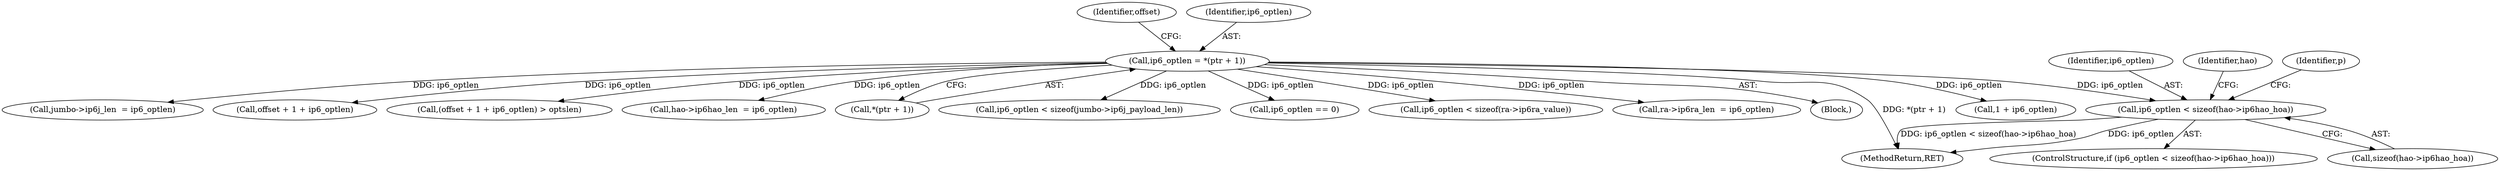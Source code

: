 digraph "0_suricata_11f3659f64a4e42e90cb3c09fcef66894205aefe@API" {
"1000707" [label="(Call,ip6_optlen < sizeof(hao->ip6hao_hoa))"];
"1000552" [label="(Call,ip6_optlen = *(ptr + 1))"];
"1001090" [label="(MethodReturn,RET)"];
"1000708" [label="(Identifier,ip6_optlen)"];
"1000562" [label="(Call,1 + ip6_optlen)"];
"1000552" [label="(Call,ip6_optlen = *(ptr + 1))"];
"1000561" [label="(Identifier,offset)"];
"1000651" [label="(Call,jumbo->ip6j_len  = ip6_optlen)"];
"1000560" [label="(Call,offset + 1 + ip6_optlen)"];
"1000559" [label="(Call,(offset + 1 + ip6_optlen) > optslen)"];
"1000701" [label="(Call,hao->ip6hao_len  = ip6_optlen)"];
"1000554" [label="(Call,*(ptr + 1))"];
"1000706" [label="(ControlStructure,if (ip6_optlen < sizeof(hao->ip6hao_hoa)))"];
"1000721" [label="(Identifier,hao)"];
"1000709" [label="(Call,sizeof(hao->ip6hao_hoa))"];
"1000657" [label="(Call,ip6_optlen < sizeof(jumbo->ip6j_payload_len))"];
"1000707" [label="(Call,ip6_optlen < sizeof(hao->ip6hao_hoa))"];
"1000553" [label="(Identifier,ip6_optlen)"];
"1000580" [label="(Call,ip6_optlen == 0)"];
"1000605" [label="(Call,ip6_optlen < sizeof(ra->ip6ra_value))"];
"1000599" [label="(Call,ra->ip6ra_len  = ip6_optlen)"];
"1000715" [label="(Identifier,p)"];
"1000526" [label="(Block,)"];
"1000707" -> "1000706"  [label="AST: "];
"1000707" -> "1000709"  [label="CFG: "];
"1000708" -> "1000707"  [label="AST: "];
"1000709" -> "1000707"  [label="AST: "];
"1000715" -> "1000707"  [label="CFG: "];
"1000721" -> "1000707"  [label="CFG: "];
"1000707" -> "1001090"  [label="DDG: ip6_optlen"];
"1000707" -> "1001090"  [label="DDG: ip6_optlen < sizeof(hao->ip6hao_hoa)"];
"1000552" -> "1000707"  [label="DDG: ip6_optlen"];
"1000552" -> "1000526"  [label="AST: "];
"1000552" -> "1000554"  [label="CFG: "];
"1000553" -> "1000552"  [label="AST: "];
"1000554" -> "1000552"  [label="AST: "];
"1000561" -> "1000552"  [label="CFG: "];
"1000552" -> "1001090"  [label="DDG: *(ptr + 1)"];
"1000552" -> "1000559"  [label="DDG: ip6_optlen"];
"1000552" -> "1000560"  [label="DDG: ip6_optlen"];
"1000552" -> "1000562"  [label="DDG: ip6_optlen"];
"1000552" -> "1000580"  [label="DDG: ip6_optlen"];
"1000552" -> "1000599"  [label="DDG: ip6_optlen"];
"1000552" -> "1000605"  [label="DDG: ip6_optlen"];
"1000552" -> "1000651"  [label="DDG: ip6_optlen"];
"1000552" -> "1000657"  [label="DDG: ip6_optlen"];
"1000552" -> "1000701"  [label="DDG: ip6_optlen"];
}
